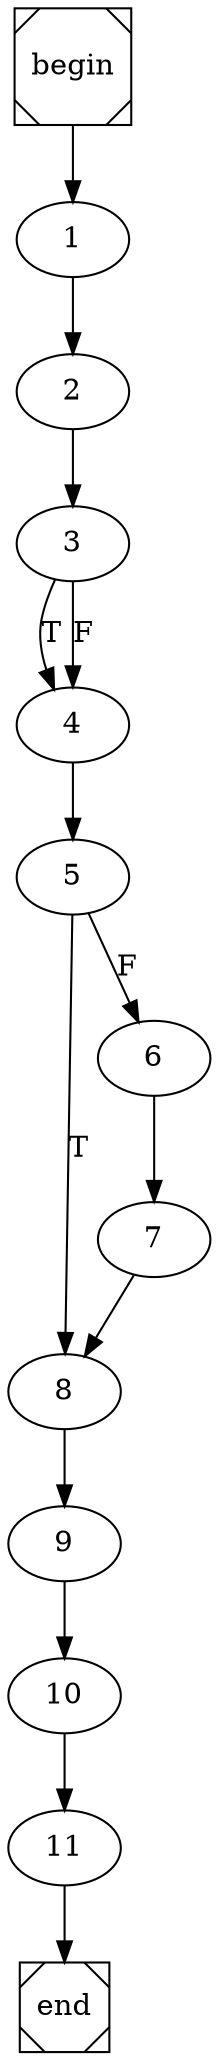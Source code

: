 digraph cfg {
	begin [shape=Msquare];
	end [shape=Msquare];
	begin -> 1;	1 -> 2;	2 -> 3;	3 -> 4[label=T];	3 -> 4[label=F];	4 -> 5;	5 -> 8[label=T];	5 -> 6[label=F];	6 -> 7;	7 -> 8;	8 -> 9;	9 -> 10;	10 -> 11;	11 -> end;}
